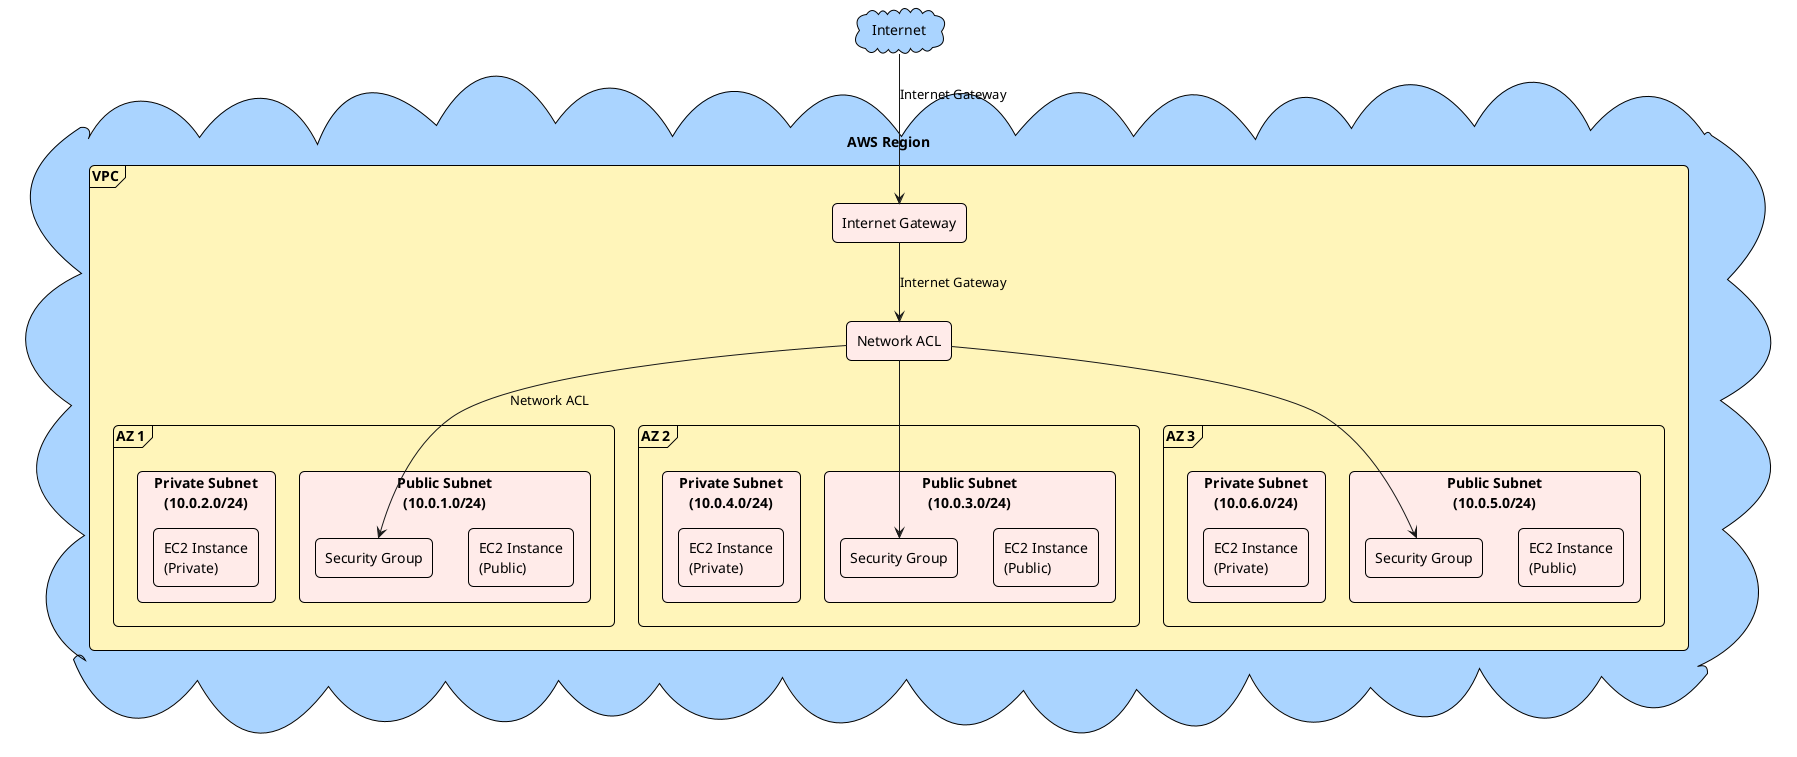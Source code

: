 @startuml

skinparam rectangle {
    BackgroundColor #FFEBE9
    BorderColor black
    BorderThickness 1
    RoundCorner 10
}

skinparam cloud {
    BackgroundColor #AAD4FF
    BorderColor black
    BorderThickness 1
    RoundCorner 10
}

skinparam frame {
    BackgroundColor #FFF5BA
    BorderColor black
    BorderThickness 1
    RoundCorner 10
}

cloud "AWS Region" {
    frame "VPC" {
        
        rectangle "Internet Gateway" as igw
        rectangle "Network ACL" as nacl

        frame "AZ 1" {
            rectangle "Public Subnet\n(10.0.1.0/24)" {
                rectangle "EC2 Instance\n(Public)" as ec2_public1
                rectangle "Security Group" as sg_public1
            }
            rectangle "Private Subnet\n(10.0.2.0/24)" {
                rectangle "EC2 Instance\n(Private)" as ec2_private1
            }
        }

        frame "AZ 2" {
            rectangle "Public Subnet\n(10.0.3.0/24)" {
                rectangle "EC2 Instance\n(Public)" as ec2_public2
                rectangle "Security Group" as sg_public2
            }
            rectangle "Private Subnet\n(10.0.4.0/24)" {
                rectangle "EC2 Instance\n(Private)" as ec2_private2
            }
        }

        frame "AZ 3" {
            rectangle "Public Subnet\n(10.0.5.0/24)" {
                rectangle "EC2 Instance\n(Public)" as ec2_public3
                rectangle "Security Group" as sg_public3
            }
            rectangle "Private Subnet\n(10.0.6.0/24)" {
                rectangle "EC2 Instance\n(Private)" as ec2_private3
            }
        }

        igw --> nacl : "Internet Gateway"
        nacl --> sg_public1 : "Network ACL"
        nacl --> sg_public2
        nacl --> sg_public3
    }
}

cloud "Internet" as internet
internet --> igw : "Internet Gateway"

@enduml

